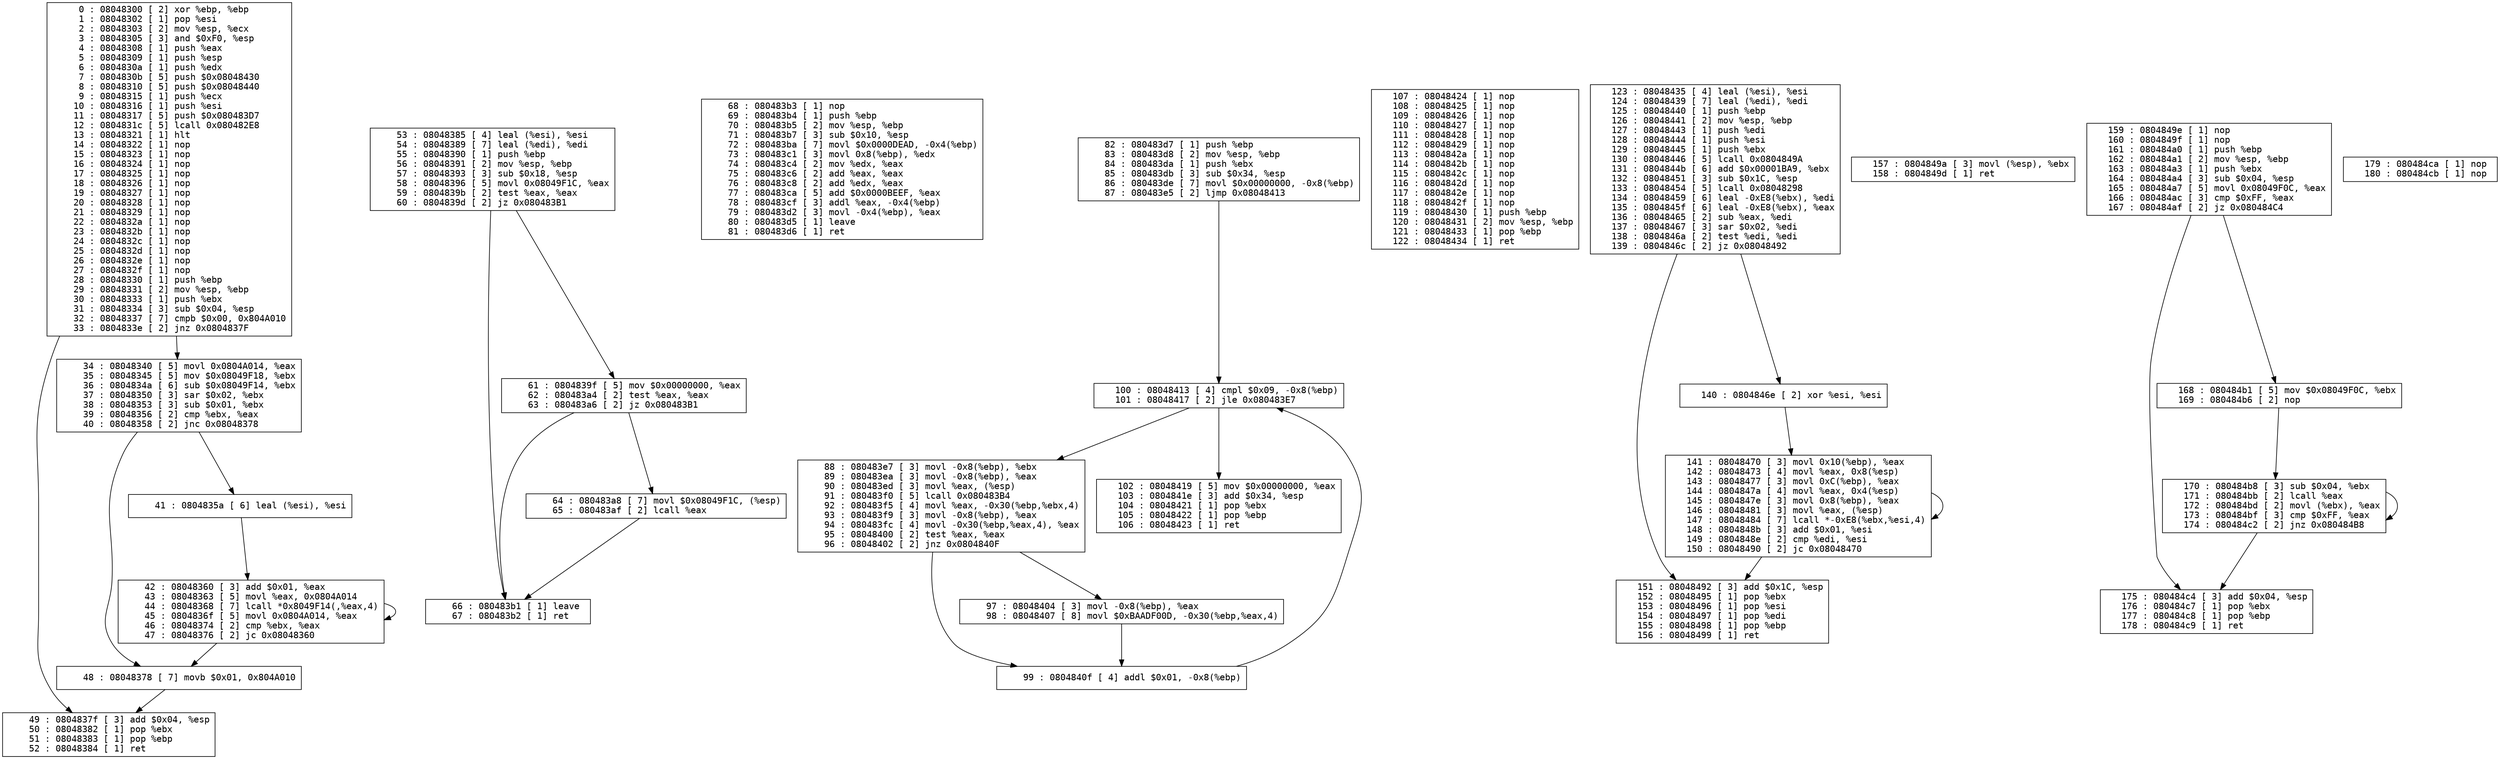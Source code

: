 digraph G
{
    n0_33 [ shape = "box"
             fontname = "Monospace"
             label = "     0 : 08048300 [ 2] xor %ebp, %ebp\l     1 : 08048302 [ 1] pop %esi\l     2 : 08048303 [ 2] mov %esp, %ecx\l     3 : 08048305 [ 3] and $0xF0, %esp\l     4 : 08048308 [ 1] push %eax\l     5 : 08048309 [ 1] push %esp\l     6 : 0804830a [ 1] push %edx\l     7 : 0804830b [ 5] push $0x08048430\l     8 : 08048310 [ 5] push $0x08048440\l     9 : 08048315 [ 1] push %ecx\l    10 : 08048316 [ 1] push %esi\l    11 : 08048317 [ 5] push $0x080483D7\l    12 : 0804831c [ 5] lcall 0x080482E8\l    13 : 08048321 [ 1] hlt \l    14 : 08048322 [ 1] nop \l    15 : 08048323 [ 1] nop \l    16 : 08048324 [ 1] nop \l    17 : 08048325 [ 1] nop \l    18 : 08048326 [ 1] nop \l    19 : 08048327 [ 1] nop \l    20 : 08048328 [ 1] nop \l    21 : 08048329 [ 1] nop \l    22 : 0804832a [ 1] nop \l    23 : 0804832b [ 1] nop \l    24 : 0804832c [ 1] nop \l    25 : 0804832d [ 1] nop \l    26 : 0804832e [ 1] nop \l    27 : 0804832f [ 1] nop \l    28 : 08048330 [ 1] push %ebp\l    29 : 08048331 [ 2] mov %esp, %ebp\l    30 : 08048333 [ 1] push %ebx\l    31 : 08048334 [ 3] sub $0x04, %esp\l    32 : 08048337 [ 7] cmpb $0x00, 0x804A010\l    33 : 0804833e [ 2] jnz 0x0804837F\l" ];
      n0_33 -> n49_52;
      n0_33 -> n34_40;
    n34_40 [ shape = "box"
             fontname = "Monospace"
             label = "    34 : 08048340 [ 5] movl 0x0804A014, %eax\l    35 : 08048345 [ 5] mov $0x08049F18, %ebx\l    36 : 0804834a [ 6] sub $0x08049F14, %ebx\l    37 : 08048350 [ 3] sar $0x02, %ebx\l    38 : 08048353 [ 3] sub $0x01, %ebx\l    39 : 08048356 [ 2] cmp %ebx, %eax\l    40 : 08048358 [ 2] jnc 0x08048378\l" ];
      n34_40 -> n48_48;
      n34_40 -> n41_41;
    n41_41 [ shape = "box"
             fontname = "Monospace"
             label = "    41 : 0804835a [ 6] leal (%esi), %esi\l" ];
      n41_41 -> n42_47;
    n42_47 [ shape = "box"
             fontname = "Monospace"
             label = "    42 : 08048360 [ 3] add $0x01, %eax\l    43 : 08048363 [ 5] movl %eax, 0x0804A014\l    44 : 08048368 [ 7] lcall *0x8049F14(,%eax,4)\l    45 : 0804836f [ 5] movl 0x0804A014, %eax\l    46 : 08048374 [ 2] cmp %ebx, %eax\l    47 : 08048376 [ 2] jc 0x08048360\l" ];
      n42_47 -> n42_47;
      n42_47 -> n48_48;
    n48_48 [ shape = "box"
             fontname = "Monospace"
             label = "    48 : 08048378 [ 7] movb $0x01, 0x804A010\l" ];
      n48_48 -> n49_52;
    n49_52 [ shape = "box"
             fontname = "Monospace"
             label = "    49 : 0804837f [ 3] add $0x04, %esp\l    50 : 08048382 [ 1] pop %ebx\l    51 : 08048383 [ 1] pop %ebp\l    52 : 08048384 [ 1] ret \l" ];
    n53_60 [ shape = "box"
             fontname = "Monospace"
             label = "    53 : 08048385 [ 4] leal (%esi), %esi\l    54 : 08048389 [ 7] leal (%edi), %edi\l    55 : 08048390 [ 1] push %ebp\l    56 : 08048391 [ 2] mov %esp, %ebp\l    57 : 08048393 [ 3] sub $0x18, %esp\l    58 : 08048396 [ 5] movl 0x08049F1C, %eax\l    59 : 0804839b [ 2] test %eax, %eax\l    60 : 0804839d [ 2] jz 0x080483B1\l" ];
      n53_60 -> n66_67;
      n53_60 -> n61_63;
    n61_63 [ shape = "box"
             fontname = "Monospace"
             label = "    61 : 0804839f [ 5] mov $0x00000000, %eax\l    62 : 080483a4 [ 2] test %eax, %eax\l    63 : 080483a6 [ 2] jz 0x080483B1\l" ];
      n61_63 -> n66_67;
      n61_63 -> n64_65;
    n64_65 [ shape = "box"
             fontname = "Monospace"
             label = "    64 : 080483a8 [ 7] movl $0x08049F1C, (%esp)\l    65 : 080483af [ 2] lcall %eax\l" ];
      n64_65 -> n66_67;
    n66_67 [ shape = "box"
             fontname = "Monospace"
             label = "    66 : 080483b1 [ 1] leave \l    67 : 080483b2 [ 1] ret \l" ];
    n68_81 [ shape = "box"
             fontname = "Monospace"
             label = "    68 : 080483b3 [ 1] nop \l    69 : 080483b4 [ 1] push %ebp\l    70 : 080483b5 [ 2] mov %esp, %ebp\l    71 : 080483b7 [ 3] sub $0x10, %esp\l    72 : 080483ba [ 7] movl $0x0000DEAD, -0x4(%ebp)\l    73 : 080483c1 [ 3] movl 0x8(%ebp), %edx\l    74 : 080483c4 [ 2] mov %edx, %eax\l    75 : 080483c6 [ 2] add %eax, %eax\l    76 : 080483c8 [ 2] add %edx, %eax\l    77 : 080483ca [ 5] add $0x0000BEEF, %eax\l    78 : 080483cf [ 3] addl %eax, -0x4(%ebp)\l    79 : 080483d2 [ 3] movl -0x4(%ebp), %eax\l    80 : 080483d5 [ 1] leave \l    81 : 080483d6 [ 1] ret \l" ];
    n82_87 [ shape = "box"
             fontname = "Monospace"
             label = "    82 : 080483d7 [ 1] push %ebp\l    83 : 080483d8 [ 2] mov %esp, %ebp\l    84 : 080483da [ 1] push %ebx\l    85 : 080483db [ 3] sub $0x34, %esp\l    86 : 080483de [ 7] movl $0x00000000, -0x8(%ebp)\l    87 : 080483e5 [ 2] ljmp 0x08048413\l" ];
      n82_87 -> n100_101;
    n88_96 [ shape = "box"
             fontname = "Monospace"
             label = "    88 : 080483e7 [ 3] movl -0x8(%ebp), %ebx\l    89 : 080483ea [ 3] movl -0x8(%ebp), %eax\l    90 : 080483ed [ 3] movl %eax, (%esp)\l    91 : 080483f0 [ 5] lcall 0x080483B4\l    92 : 080483f5 [ 4] movl %eax, -0x30(%ebp,%ebx,4)\l    93 : 080483f9 [ 3] movl -0x8(%ebp), %eax\l    94 : 080483fc [ 4] movl -0x30(%ebp,%eax,4), %eax\l    95 : 08048400 [ 2] test %eax, %eax\l    96 : 08048402 [ 2] jnz 0x0804840F\l" ];
      n88_96 -> n99_99;
      n88_96 -> n97_98;
    n97_98 [ shape = "box"
             fontname = "Monospace"
             label = "    97 : 08048404 [ 3] movl -0x8(%ebp), %eax\l    98 : 08048407 [ 8] movl $0xBAADF00D, -0x30(%ebp,%eax,4)\l" ];
      n97_98 -> n99_99;
    n99_99 [ shape = "box"
             fontname = "Monospace"
             label = "    99 : 0804840f [ 4] addl $0x01, -0x8(%ebp)\l" ];
      n99_99 -> n100_101;
    n100_101 [ shape = "box"
             fontname = "Monospace"
             label = "   100 : 08048413 [ 4] cmpl $0x09, -0x8(%ebp)\l   101 : 08048417 [ 2] jle 0x080483E7\l" ];
      n100_101 -> n88_96;
      n100_101 -> n102_106;
    n102_106 [ shape = "box"
             fontname = "Monospace"
             label = "   102 : 08048419 [ 5] mov $0x00000000, %eax\l   103 : 0804841e [ 3] add $0x34, %esp\l   104 : 08048421 [ 1] pop %ebx\l   105 : 08048422 [ 1] pop %ebp\l   106 : 08048423 [ 1] ret \l" ];
    n107_122 [ shape = "box"
             fontname = "Monospace"
             label = "   107 : 08048424 [ 1] nop \l   108 : 08048425 [ 1] nop \l   109 : 08048426 [ 1] nop \l   110 : 08048427 [ 1] nop \l   111 : 08048428 [ 1] nop \l   112 : 08048429 [ 1] nop \l   113 : 0804842a [ 1] nop \l   114 : 0804842b [ 1] nop \l   115 : 0804842c [ 1] nop \l   116 : 0804842d [ 1] nop \l   117 : 0804842e [ 1] nop \l   118 : 0804842f [ 1] nop \l   119 : 08048430 [ 1] push %ebp\l   120 : 08048431 [ 2] mov %esp, %ebp\l   121 : 08048433 [ 1] pop %ebp\l   122 : 08048434 [ 1] ret \l" ];
    n123_139 [ shape = "box"
             fontname = "Monospace"
             label = "   123 : 08048435 [ 4] leal (%esi), %esi\l   124 : 08048439 [ 7] leal (%edi), %edi\l   125 : 08048440 [ 1] push %ebp\l   126 : 08048441 [ 2] mov %esp, %ebp\l   127 : 08048443 [ 1] push %edi\l   128 : 08048444 [ 1] push %esi\l   129 : 08048445 [ 1] push %ebx\l   130 : 08048446 [ 5] lcall 0x0804849A\l   131 : 0804844b [ 6] add $0x00001BA9, %ebx\l   132 : 08048451 [ 3] sub $0x1C, %esp\l   133 : 08048454 [ 5] lcall 0x08048298\l   134 : 08048459 [ 6] leal -0xE8(%ebx), %edi\l   135 : 0804845f [ 6] leal -0xE8(%ebx), %eax\l   136 : 08048465 [ 2] sub %eax, %edi\l   137 : 08048467 [ 3] sar $0x02, %edi\l   138 : 0804846a [ 2] test %edi, %edi\l   139 : 0804846c [ 2] jz 0x08048492\l" ];
      n123_139 -> n151_156;
      n123_139 -> n140_140;
    n140_140 [ shape = "box"
             fontname = "Monospace"
             label = "   140 : 0804846e [ 2] xor %esi, %esi\l" ];
      n140_140 -> n141_150;
    n141_150 [ shape = "box"
             fontname = "Monospace"
             label = "   141 : 08048470 [ 3] movl 0x10(%ebp), %eax\l   142 : 08048473 [ 4] movl %eax, 0x8(%esp)\l   143 : 08048477 [ 3] movl 0xC(%ebp), %eax\l   144 : 0804847a [ 4] movl %eax, 0x4(%esp)\l   145 : 0804847e [ 3] movl 0x8(%ebp), %eax\l   146 : 08048481 [ 3] movl %eax, (%esp)\l   147 : 08048484 [ 7] lcall *-0xE8(%ebx,%esi,4)\l   148 : 0804848b [ 3] add $0x01, %esi\l   149 : 0804848e [ 2] cmp %edi, %esi\l   150 : 08048490 [ 2] jc 0x08048470\l" ];
      n141_150 -> n141_150;
      n141_150 -> n151_156;
    n151_156 [ shape = "box"
             fontname = "Monospace"
             label = "   151 : 08048492 [ 3] add $0x1C, %esp\l   152 : 08048495 [ 1] pop %ebx\l   153 : 08048496 [ 1] pop %esi\l   154 : 08048497 [ 1] pop %edi\l   155 : 08048498 [ 1] pop %ebp\l   156 : 08048499 [ 1] ret \l" ];
    n157_158 [ shape = "box"
             fontname = "Monospace"
             label = "   157 : 0804849a [ 3] movl (%esp), %ebx\l   158 : 0804849d [ 1] ret \l" ];
    n159_167 [ shape = "box"
             fontname = "Monospace"
             label = "   159 : 0804849e [ 1] nop \l   160 : 0804849f [ 1] nop \l   161 : 080484a0 [ 1] push %ebp\l   162 : 080484a1 [ 2] mov %esp, %ebp\l   163 : 080484a3 [ 1] push %ebx\l   164 : 080484a4 [ 3] sub $0x04, %esp\l   165 : 080484a7 [ 5] movl 0x08049F0C, %eax\l   166 : 080484ac [ 3] cmp $0xFF, %eax\l   167 : 080484af [ 2] jz 0x080484C4\l" ];
      n159_167 -> n175_178;
      n159_167 -> n168_169;
    n168_169 [ shape = "box"
             fontname = "Monospace"
             label = "   168 : 080484b1 [ 5] mov $0x08049F0C, %ebx\l   169 : 080484b6 [ 2] nop \l" ];
      n168_169 -> n170_174;
    n170_174 [ shape = "box"
             fontname = "Monospace"
             label = "   170 : 080484b8 [ 3] sub $0x04, %ebx\l   171 : 080484bb [ 2] lcall %eax\l   172 : 080484bd [ 2] movl (%ebx), %eax\l   173 : 080484bf [ 3] cmp $0xFF, %eax\l   174 : 080484c2 [ 2] jnz 0x080484B8\l" ];
      n170_174 -> n170_174;
      n170_174 -> n175_178;
    n175_178 [ shape = "box"
             fontname = "Monospace"
             label = "   175 : 080484c4 [ 3] add $0x04, %esp\l   176 : 080484c7 [ 1] pop %ebx\l   177 : 080484c8 [ 1] pop %ebp\l   178 : 080484c9 [ 1] ret \l" ];
    n179_180 [ shape = "box"
             fontname = "Monospace"
             label = "   179 : 080484ca [ 1] nop \l   180 : 080484cb [ 1] nop \l" ];
}
